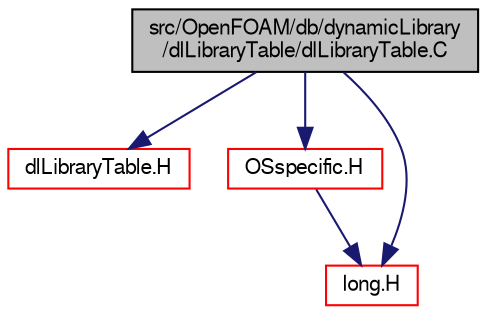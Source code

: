 digraph "src/OpenFOAM/db/dynamicLibrary/dlLibraryTable/dlLibraryTable.C"
{
  bgcolor="transparent";
  edge [fontname="FreeSans",fontsize="10",labelfontname="FreeSans",labelfontsize="10"];
  node [fontname="FreeSans",fontsize="10",shape=record];
  Node0 [label="src/OpenFOAM/db/dynamicLibrary\l/dlLibraryTable/dlLibraryTable.C",height=0.2,width=0.4,color="black", fillcolor="grey75", style="filled", fontcolor="black"];
  Node0 -> Node1 [color="midnightblue",fontsize="10",style="solid",fontname="FreeSans"];
  Node1 [label="dlLibraryTable.H",height=0.2,width=0.4,color="red",URL="$a08900.html"];
  Node0 -> Node52 [color="midnightblue",fontsize="10",style="solid",fontname="FreeSans"];
  Node52 [label="OSspecific.H",height=0.2,width=0.4,color="red",URL="$a10370.html",tooltip="Functions used by OpenFOAM that are specific to POSIX compliant operating systems and need to be repl..."];
  Node52 -> Node54 [color="midnightblue",fontsize="10",style="solid",fontname="FreeSans"];
  Node54 [label="long.H",height=0.2,width=0.4,color="red",URL="$a12389.html",tooltip="A long integer. "];
  Node0 -> Node54 [color="midnightblue",fontsize="10",style="solid",fontname="FreeSans"];
}
